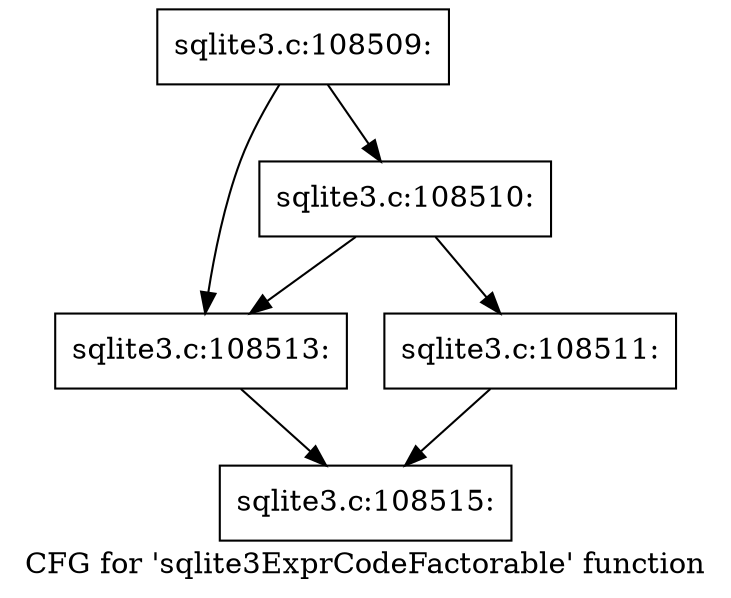 digraph "CFG for 'sqlite3ExprCodeFactorable' function" {
	label="CFG for 'sqlite3ExprCodeFactorable' function";

	Node0x55c0f8d205d0 [shape=record,label="{sqlite3.c:108509:}"];
	Node0x55c0f8d205d0 -> Node0x55c0f8d22970;
	Node0x55c0f8d205d0 -> Node0x55c0f8d22920;
	Node0x55c0f8d22970 [shape=record,label="{sqlite3.c:108510:}"];
	Node0x55c0f8d22970 -> Node0x55c0f8d27050;
	Node0x55c0f8d22970 -> Node0x55c0f8d22920;
	Node0x55c0f8d27050 [shape=record,label="{sqlite3.c:108511:}"];
	Node0x55c0f8d27050 -> Node0x55c0f8d27160;
	Node0x55c0f8d22920 [shape=record,label="{sqlite3.c:108513:}"];
	Node0x55c0f8d22920 -> Node0x55c0f8d27160;
	Node0x55c0f8d27160 [shape=record,label="{sqlite3.c:108515:}"];
}
